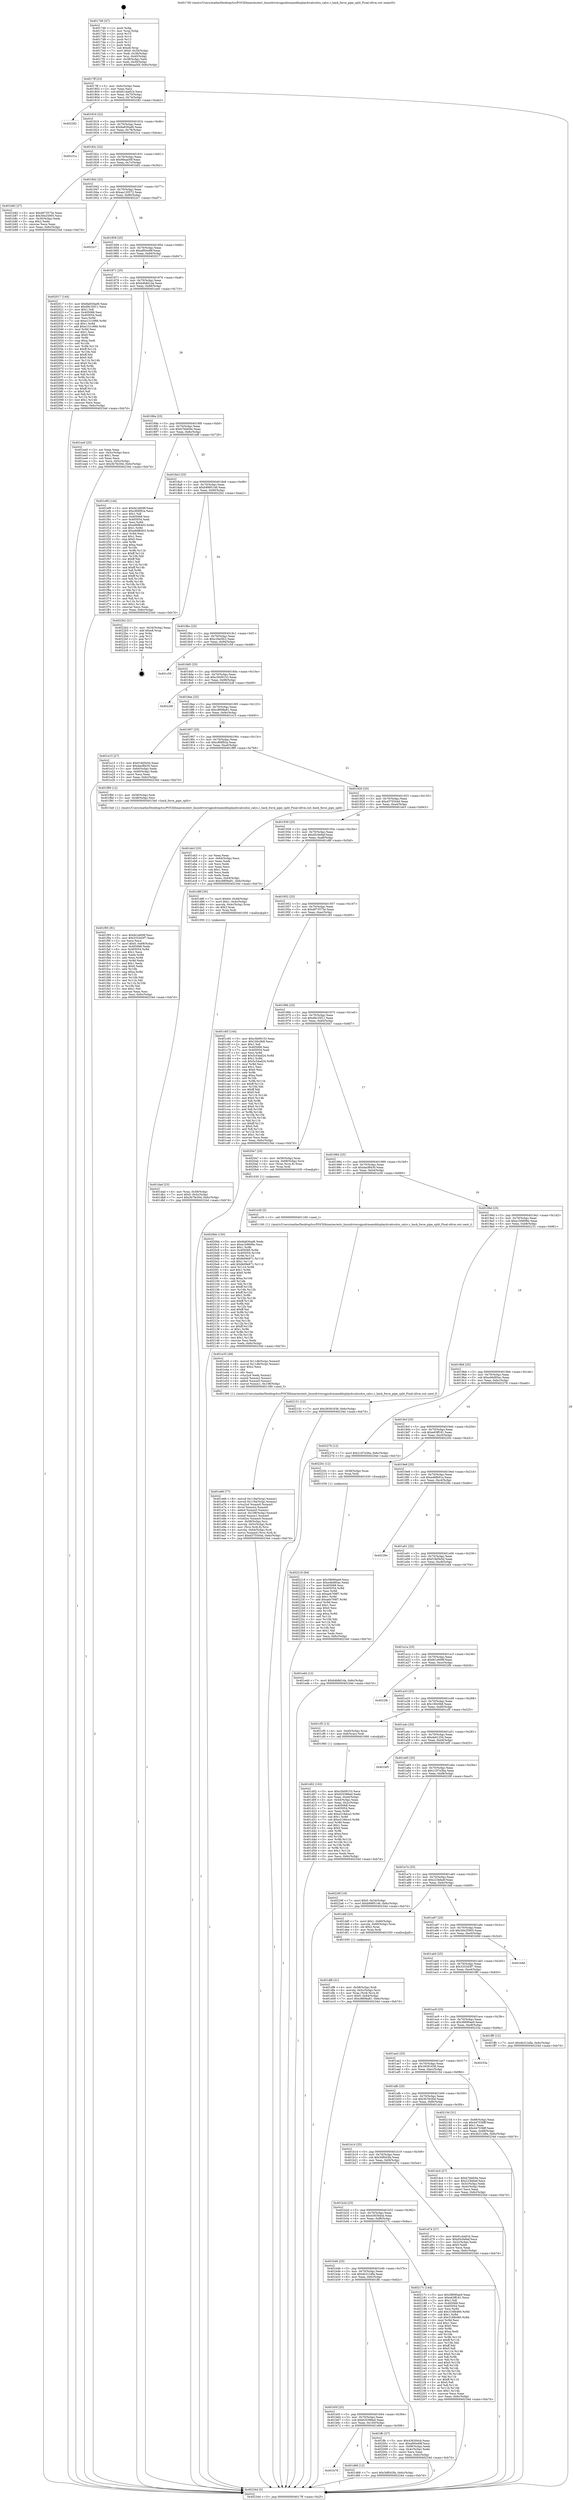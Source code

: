 digraph "0x4017d0" {
  label = "0x4017d0 (/mnt/c/Users/mathe/Desktop/tcc/POCII/binaries/extr_linuxdriversgpudrmamddisplaydccalcsdcn_calcs.c_hack_force_pipe_split_Final-ollvm.out::main(0))"
  labelloc = "t"
  node[shape=record]

  Entry [label="",width=0.3,height=0.3,shape=circle,fillcolor=black,style=filled]
  "0x4017ff" [label="{
     0x4017ff [23]\l
     | [instrs]\l
     &nbsp;&nbsp;0x4017ff \<+3\>: mov -0x6c(%rbp),%eax\l
     &nbsp;&nbsp;0x401802 \<+2\>: mov %eax,%ecx\l
     &nbsp;&nbsp;0x401804 \<+6\>: sub $0x81cba81b,%ecx\l
     &nbsp;&nbsp;0x40180a \<+3\>: mov %eax,-0x70(%rbp)\l
     &nbsp;&nbsp;0x40180d \<+3\>: mov %ecx,-0x74(%rbp)\l
     &nbsp;&nbsp;0x401810 \<+6\>: je 0000000000402282 \<main+0xab2\>\l
  }"]
  "0x402282" [label="{
     0x402282\l
  }", style=dashed]
  "0x401816" [label="{
     0x401816 [22]\l
     | [instrs]\l
     &nbsp;&nbsp;0x401816 \<+5\>: jmp 000000000040181b \<main+0x4b\>\l
     &nbsp;&nbsp;0x40181b \<+3\>: mov -0x70(%rbp),%eax\l
     &nbsp;&nbsp;0x40181e \<+5\>: sub $0x8a830ad6,%eax\l
     &nbsp;&nbsp;0x401823 \<+3\>: mov %eax,-0x78(%rbp)\l
     &nbsp;&nbsp;0x401826 \<+6\>: je 000000000040231a \<main+0xb4a\>\l
  }"]
  Exit [label="",width=0.3,height=0.3,shape=circle,fillcolor=black,style=filled,peripheries=2]
  "0x40231a" [label="{
     0x40231a\l
  }", style=dashed]
  "0x40182c" [label="{
     0x40182c [22]\l
     | [instrs]\l
     &nbsp;&nbsp;0x40182c \<+5\>: jmp 0000000000401831 \<main+0x61\>\l
     &nbsp;&nbsp;0x401831 \<+3\>: mov -0x70(%rbp),%eax\l
     &nbsp;&nbsp;0x401834 \<+5\>: sub $0x9feaa50f,%eax\l
     &nbsp;&nbsp;0x401839 \<+3\>: mov %eax,-0x7c(%rbp)\l
     &nbsp;&nbsp;0x40183c \<+6\>: je 0000000000401b82 \<main+0x3b2\>\l
  }"]
  "0x402218" [label="{
     0x402218 [94]\l
     | [instrs]\l
     &nbsp;&nbsp;0x402218 \<+5\>: mov $0x38690ae9,%ecx\l
     &nbsp;&nbsp;0x40221d \<+5\>: mov $0xe46d95ac,%edx\l
     &nbsp;&nbsp;0x402222 \<+7\>: mov 0x405068,%esi\l
     &nbsp;&nbsp;0x402229 \<+8\>: mov 0x405054,%r8d\l
     &nbsp;&nbsp;0x402231 \<+3\>: mov %esi,%r9d\l
     &nbsp;&nbsp;0x402234 \<+7\>: sub $0xaeb768f7,%r9d\l
     &nbsp;&nbsp;0x40223b \<+4\>: sub $0x1,%r9d\l
     &nbsp;&nbsp;0x40223f \<+7\>: add $0xaeb768f7,%r9d\l
     &nbsp;&nbsp;0x402246 \<+4\>: imul %r9d,%esi\l
     &nbsp;&nbsp;0x40224a \<+3\>: and $0x1,%esi\l
     &nbsp;&nbsp;0x40224d \<+3\>: cmp $0x0,%esi\l
     &nbsp;&nbsp;0x402250 \<+4\>: sete %r10b\l
     &nbsp;&nbsp;0x402254 \<+4\>: cmp $0xa,%r8d\l
     &nbsp;&nbsp;0x402258 \<+4\>: setl %r11b\l
     &nbsp;&nbsp;0x40225c \<+3\>: mov %r10b,%bl\l
     &nbsp;&nbsp;0x40225f \<+3\>: and %r11b,%bl\l
     &nbsp;&nbsp;0x402262 \<+3\>: xor %r11b,%r10b\l
     &nbsp;&nbsp;0x402265 \<+3\>: or %r10b,%bl\l
     &nbsp;&nbsp;0x402268 \<+3\>: test $0x1,%bl\l
     &nbsp;&nbsp;0x40226b \<+3\>: cmovne %edx,%ecx\l
     &nbsp;&nbsp;0x40226e \<+3\>: mov %ecx,-0x6c(%rbp)\l
     &nbsp;&nbsp;0x402271 \<+5\>: jmp 000000000040234d \<main+0xb7d\>\l
  }"]
  "0x401b82" [label="{
     0x401b82 [27]\l
     | [instrs]\l
     &nbsp;&nbsp;0x401b82 \<+5\>: mov $0xd973575e,%eax\l
     &nbsp;&nbsp;0x401b87 \<+5\>: mov $0x30e25905,%ecx\l
     &nbsp;&nbsp;0x401b8c \<+3\>: mov -0x30(%rbp),%edx\l
     &nbsp;&nbsp;0x401b8f \<+3\>: cmp $0x2,%edx\l
     &nbsp;&nbsp;0x401b92 \<+3\>: cmovne %ecx,%eax\l
     &nbsp;&nbsp;0x401b95 \<+3\>: mov %eax,-0x6c(%rbp)\l
     &nbsp;&nbsp;0x401b98 \<+5\>: jmp 000000000040234d \<main+0xb7d\>\l
  }"]
  "0x401842" [label="{
     0x401842 [22]\l
     | [instrs]\l
     &nbsp;&nbsp;0x401842 \<+5\>: jmp 0000000000401847 \<main+0x77\>\l
     &nbsp;&nbsp;0x401847 \<+3\>: mov -0x70(%rbp),%eax\l
     &nbsp;&nbsp;0x40184a \<+5\>: sub $0xaa120572,%eax\l
     &nbsp;&nbsp;0x40184f \<+3\>: mov %eax,-0x80(%rbp)\l
     &nbsp;&nbsp;0x401852 \<+6\>: je 00000000004022c7 \<main+0xaf7\>\l
  }"]
  "0x40234d" [label="{
     0x40234d [5]\l
     | [instrs]\l
     &nbsp;&nbsp;0x40234d \<+5\>: jmp 00000000004017ff \<main+0x2f\>\l
  }"]
  "0x4017d0" [label="{
     0x4017d0 [47]\l
     | [instrs]\l
     &nbsp;&nbsp;0x4017d0 \<+1\>: push %rbp\l
     &nbsp;&nbsp;0x4017d1 \<+3\>: mov %rsp,%rbp\l
     &nbsp;&nbsp;0x4017d4 \<+2\>: push %r15\l
     &nbsp;&nbsp;0x4017d6 \<+2\>: push %r14\l
     &nbsp;&nbsp;0x4017d8 \<+2\>: push %r13\l
     &nbsp;&nbsp;0x4017da \<+2\>: push %r12\l
     &nbsp;&nbsp;0x4017dc \<+1\>: push %rbx\l
     &nbsp;&nbsp;0x4017dd \<+7\>: sub $0xe8,%rsp\l
     &nbsp;&nbsp;0x4017e4 \<+7\>: movl $0x0,-0x34(%rbp)\l
     &nbsp;&nbsp;0x4017eb \<+3\>: mov %edi,-0x38(%rbp)\l
     &nbsp;&nbsp;0x4017ee \<+4\>: mov %rsi,-0x40(%rbp)\l
     &nbsp;&nbsp;0x4017f2 \<+3\>: mov -0x38(%rbp),%edi\l
     &nbsp;&nbsp;0x4017f5 \<+3\>: mov %edi,-0x30(%rbp)\l
     &nbsp;&nbsp;0x4017f8 \<+7\>: movl $0x9feaa50f,-0x6c(%rbp)\l
  }"]
  "0x4020bb" [label="{
     0x4020bb [150]\l
     | [instrs]\l
     &nbsp;&nbsp;0x4020bb \<+5\>: mov $0x8a830ad6,%edx\l
     &nbsp;&nbsp;0x4020c0 \<+5\>: mov $0xe1b9698e,%esi\l
     &nbsp;&nbsp;0x4020c5 \<+3\>: mov $0x1,%r8b\l
     &nbsp;&nbsp;0x4020c8 \<+8\>: mov 0x405068,%r9d\l
     &nbsp;&nbsp;0x4020d0 \<+8\>: mov 0x405054,%r10d\l
     &nbsp;&nbsp;0x4020d8 \<+3\>: mov %r9d,%r11d\l
     &nbsp;&nbsp;0x4020db \<+7\>: sub $0xfe09e871,%r11d\l
     &nbsp;&nbsp;0x4020e2 \<+4\>: sub $0x1,%r11d\l
     &nbsp;&nbsp;0x4020e6 \<+7\>: add $0xfe09e871,%r11d\l
     &nbsp;&nbsp;0x4020ed \<+4\>: imul %r11d,%r9d\l
     &nbsp;&nbsp;0x4020f1 \<+4\>: and $0x1,%r9d\l
     &nbsp;&nbsp;0x4020f5 \<+4\>: cmp $0x0,%r9d\l
     &nbsp;&nbsp;0x4020f9 \<+3\>: sete %bl\l
     &nbsp;&nbsp;0x4020fc \<+4\>: cmp $0xa,%r10d\l
     &nbsp;&nbsp;0x402100 \<+4\>: setl %r14b\l
     &nbsp;&nbsp;0x402104 \<+3\>: mov %bl,%r15b\l
     &nbsp;&nbsp;0x402107 \<+4\>: xor $0xff,%r15b\l
     &nbsp;&nbsp;0x40210b \<+3\>: mov %r14b,%r12b\l
     &nbsp;&nbsp;0x40210e \<+4\>: xor $0xff,%r12b\l
     &nbsp;&nbsp;0x402112 \<+4\>: xor $0x1,%r8b\l
     &nbsp;&nbsp;0x402116 \<+3\>: mov %r15b,%r13b\l
     &nbsp;&nbsp;0x402119 \<+4\>: and $0xff,%r13b\l
     &nbsp;&nbsp;0x40211d \<+3\>: and %r8b,%bl\l
     &nbsp;&nbsp;0x402120 \<+3\>: mov %r12b,%al\l
     &nbsp;&nbsp;0x402123 \<+2\>: and $0xff,%al\l
     &nbsp;&nbsp;0x402125 \<+3\>: and %r8b,%r14b\l
     &nbsp;&nbsp;0x402128 \<+3\>: or %bl,%r13b\l
     &nbsp;&nbsp;0x40212b \<+3\>: or %r14b,%al\l
     &nbsp;&nbsp;0x40212e \<+3\>: xor %al,%r13b\l
     &nbsp;&nbsp;0x402131 \<+3\>: or %r12b,%r15b\l
     &nbsp;&nbsp;0x402134 \<+4\>: xor $0xff,%r15b\l
     &nbsp;&nbsp;0x402138 \<+4\>: or $0x1,%r8b\l
     &nbsp;&nbsp;0x40213c \<+3\>: and %r8b,%r15b\l
     &nbsp;&nbsp;0x40213f \<+3\>: or %r15b,%r13b\l
     &nbsp;&nbsp;0x402142 \<+4\>: test $0x1,%r13b\l
     &nbsp;&nbsp;0x402146 \<+3\>: cmovne %esi,%edx\l
     &nbsp;&nbsp;0x402149 \<+3\>: mov %edx,-0x6c(%rbp)\l
     &nbsp;&nbsp;0x40214c \<+5\>: jmp 000000000040234d \<main+0xb7d\>\l
  }"]
  "0x4022c7" [label="{
     0x4022c7\l
  }", style=dashed]
  "0x401858" [label="{
     0x401858 [25]\l
     | [instrs]\l
     &nbsp;&nbsp;0x401858 \<+5\>: jmp 000000000040185d \<main+0x8d\>\l
     &nbsp;&nbsp;0x40185d \<+3\>: mov -0x70(%rbp),%eax\l
     &nbsp;&nbsp;0x401860 \<+5\>: sub $0xaf00e48f,%eax\l
     &nbsp;&nbsp;0x401865 \<+6\>: mov %eax,-0x84(%rbp)\l
     &nbsp;&nbsp;0x40186b \<+6\>: je 0000000000402017 \<main+0x847\>\l
  }"]
  "0x401f95" [label="{
     0x401f95 [91]\l
     | [instrs]\l
     &nbsp;&nbsp;0x401f95 \<+5\>: mov $0xfe1e609f,%esi\l
     &nbsp;&nbsp;0x401f9a \<+5\>: mov $0x3333d3f7,%eax\l
     &nbsp;&nbsp;0x401f9f \<+2\>: xor %ecx,%ecx\l
     &nbsp;&nbsp;0x401fa1 \<+7\>: movl $0x0,-0x68(%rbp)\l
     &nbsp;&nbsp;0x401fa8 \<+7\>: mov 0x405068,%edx\l
     &nbsp;&nbsp;0x401faf \<+8\>: mov 0x405054,%r8d\l
     &nbsp;&nbsp;0x401fb7 \<+3\>: sub $0x1,%ecx\l
     &nbsp;&nbsp;0x401fba \<+3\>: mov %edx,%r9d\l
     &nbsp;&nbsp;0x401fbd \<+3\>: add %ecx,%r9d\l
     &nbsp;&nbsp;0x401fc0 \<+4\>: imul %r9d,%edx\l
     &nbsp;&nbsp;0x401fc4 \<+3\>: and $0x1,%edx\l
     &nbsp;&nbsp;0x401fc7 \<+3\>: cmp $0x0,%edx\l
     &nbsp;&nbsp;0x401fca \<+4\>: sete %r10b\l
     &nbsp;&nbsp;0x401fce \<+4\>: cmp $0xa,%r8d\l
     &nbsp;&nbsp;0x401fd2 \<+4\>: setl %r11b\l
     &nbsp;&nbsp;0x401fd6 \<+3\>: mov %r10b,%bl\l
     &nbsp;&nbsp;0x401fd9 \<+3\>: and %r11b,%bl\l
     &nbsp;&nbsp;0x401fdc \<+3\>: xor %r11b,%r10b\l
     &nbsp;&nbsp;0x401fdf \<+3\>: or %r10b,%bl\l
     &nbsp;&nbsp;0x401fe2 \<+3\>: test $0x1,%bl\l
     &nbsp;&nbsp;0x401fe5 \<+3\>: cmovne %eax,%esi\l
     &nbsp;&nbsp;0x401fe8 \<+3\>: mov %esi,-0x6c(%rbp)\l
     &nbsp;&nbsp;0x401feb \<+5\>: jmp 000000000040234d \<main+0xb7d\>\l
  }"]
  "0x402017" [label="{
     0x402017 [144]\l
     | [instrs]\l
     &nbsp;&nbsp;0x402017 \<+5\>: mov $0x8a830ad6,%eax\l
     &nbsp;&nbsp;0x40201c \<+5\>: mov $0xd9c35f11,%ecx\l
     &nbsp;&nbsp;0x402021 \<+2\>: mov $0x1,%dl\l
     &nbsp;&nbsp;0x402023 \<+7\>: mov 0x405068,%esi\l
     &nbsp;&nbsp;0x40202a \<+7\>: mov 0x405054,%edi\l
     &nbsp;&nbsp;0x402031 \<+3\>: mov %esi,%r8d\l
     &nbsp;&nbsp;0x402034 \<+7\>: sub $0xe151c986,%r8d\l
     &nbsp;&nbsp;0x40203b \<+4\>: sub $0x1,%r8d\l
     &nbsp;&nbsp;0x40203f \<+7\>: add $0xe151c986,%r8d\l
     &nbsp;&nbsp;0x402046 \<+4\>: imul %r8d,%esi\l
     &nbsp;&nbsp;0x40204a \<+3\>: and $0x1,%esi\l
     &nbsp;&nbsp;0x40204d \<+3\>: cmp $0x0,%esi\l
     &nbsp;&nbsp;0x402050 \<+4\>: sete %r9b\l
     &nbsp;&nbsp;0x402054 \<+3\>: cmp $0xa,%edi\l
     &nbsp;&nbsp;0x402057 \<+4\>: setl %r10b\l
     &nbsp;&nbsp;0x40205b \<+3\>: mov %r9b,%r11b\l
     &nbsp;&nbsp;0x40205e \<+4\>: xor $0xff,%r11b\l
     &nbsp;&nbsp;0x402062 \<+3\>: mov %r10b,%bl\l
     &nbsp;&nbsp;0x402065 \<+3\>: xor $0xff,%bl\l
     &nbsp;&nbsp;0x402068 \<+3\>: xor $0x0,%dl\l
     &nbsp;&nbsp;0x40206b \<+3\>: mov %r11b,%r14b\l
     &nbsp;&nbsp;0x40206e \<+4\>: and $0x0,%r14b\l
     &nbsp;&nbsp;0x402072 \<+3\>: and %dl,%r9b\l
     &nbsp;&nbsp;0x402075 \<+3\>: mov %bl,%r15b\l
     &nbsp;&nbsp;0x402078 \<+4\>: and $0x0,%r15b\l
     &nbsp;&nbsp;0x40207c \<+3\>: and %dl,%r10b\l
     &nbsp;&nbsp;0x40207f \<+3\>: or %r9b,%r14b\l
     &nbsp;&nbsp;0x402082 \<+3\>: or %r10b,%r15b\l
     &nbsp;&nbsp;0x402085 \<+3\>: xor %r15b,%r14b\l
     &nbsp;&nbsp;0x402088 \<+3\>: or %bl,%r11b\l
     &nbsp;&nbsp;0x40208b \<+4\>: xor $0xff,%r11b\l
     &nbsp;&nbsp;0x40208f \<+3\>: or $0x0,%dl\l
     &nbsp;&nbsp;0x402092 \<+3\>: and %dl,%r11b\l
     &nbsp;&nbsp;0x402095 \<+3\>: or %r11b,%r14b\l
     &nbsp;&nbsp;0x402098 \<+4\>: test $0x1,%r14b\l
     &nbsp;&nbsp;0x40209c \<+3\>: cmovne %ecx,%eax\l
     &nbsp;&nbsp;0x40209f \<+3\>: mov %eax,-0x6c(%rbp)\l
     &nbsp;&nbsp;0x4020a2 \<+5\>: jmp 000000000040234d \<main+0xb7d\>\l
  }"]
  "0x401871" [label="{
     0x401871 [25]\l
     | [instrs]\l
     &nbsp;&nbsp;0x401871 \<+5\>: jmp 0000000000401876 \<main+0xa6\>\l
     &nbsp;&nbsp;0x401876 \<+3\>: mov -0x70(%rbp),%eax\l
     &nbsp;&nbsp;0x401879 \<+5\>: sub $0xb4b8d1da,%eax\l
     &nbsp;&nbsp;0x40187e \<+6\>: mov %eax,-0x88(%rbp)\l
     &nbsp;&nbsp;0x401884 \<+6\>: je 0000000000401ee0 \<main+0x710\>\l
  }"]
  "0x401e66" [label="{
     0x401e66 [77]\l
     | [instrs]\l
     &nbsp;&nbsp;0x401e66 \<+8\>: movsd 0x119a(%rip),%xmm1\l
     &nbsp;&nbsp;0x401e6e \<+8\>: movsd 0x119a(%rip),%xmm2\l
     &nbsp;&nbsp;0x401e76 \<+4\>: cvtss2sd %xmm0,%xmm0\l
     &nbsp;&nbsp;0x401e7a \<+4\>: divsd %xmm2,%xmm0\l
     &nbsp;&nbsp;0x401e7e \<+4\>: addsd %xmm0,%xmm1\l
     &nbsp;&nbsp;0x401e82 \<+8\>: movsd -0x108(%rbp),%xmm0\l
     &nbsp;&nbsp;0x401e8a \<+4\>: mulsd %xmm1,%xmm0\l
     &nbsp;&nbsp;0x401e8e \<+4\>: cvtsd2ss %xmm0,%xmm0\l
     &nbsp;&nbsp;0x401e92 \<+4\>: mov -0x58(%rbp),%rsi\l
     &nbsp;&nbsp;0x401e96 \<+4\>: movslq -0x5c(%rbp),%rdi\l
     &nbsp;&nbsp;0x401e9a \<+4\>: mov (%rsi,%rdi,8),%rsi\l
     &nbsp;&nbsp;0x401e9e \<+4\>: movslq -0x64(%rbp),%rdi\l
     &nbsp;&nbsp;0x401ea2 \<+5\>: movss %xmm0,(%rsi,%rdi,4)\l
     &nbsp;&nbsp;0x401ea7 \<+7\>: movl $0xd375544d,-0x6c(%rbp)\l
     &nbsp;&nbsp;0x401eae \<+5\>: jmp 000000000040234d \<main+0xb7d\>\l
  }"]
  "0x401ee0" [label="{
     0x401ee0 [25]\l
     | [instrs]\l
     &nbsp;&nbsp;0x401ee0 \<+2\>: xor %eax,%eax\l
     &nbsp;&nbsp;0x401ee2 \<+3\>: mov -0x5c(%rbp),%ecx\l
     &nbsp;&nbsp;0x401ee5 \<+3\>: sub $0x1,%eax\l
     &nbsp;&nbsp;0x401ee8 \<+2\>: sub %eax,%ecx\l
     &nbsp;&nbsp;0x401eea \<+3\>: mov %ecx,-0x5c(%rbp)\l
     &nbsp;&nbsp;0x401eed \<+7\>: movl $0x3b7fe30d,-0x6c(%rbp)\l
     &nbsp;&nbsp;0x401ef4 \<+5\>: jmp 000000000040234d \<main+0xb7d\>\l
  }"]
  "0x40188a" [label="{
     0x40188a [25]\l
     | [instrs]\l
     &nbsp;&nbsp;0x40188a \<+5\>: jmp 000000000040188f \<main+0xbf\>\l
     &nbsp;&nbsp;0x40188f \<+3\>: mov -0x70(%rbp),%eax\l
     &nbsp;&nbsp;0x401892 \<+5\>: sub $0xb7bbfc6e,%eax\l
     &nbsp;&nbsp;0x401897 \<+6\>: mov %eax,-0x8c(%rbp)\l
     &nbsp;&nbsp;0x40189d \<+6\>: je 0000000000401ef9 \<main+0x729\>\l
  }"]
  "0x401e35" [label="{
     0x401e35 [49]\l
     | [instrs]\l
     &nbsp;&nbsp;0x401e35 \<+8\>: movsd 0x11db(%rip),%xmm0\l
     &nbsp;&nbsp;0x401e3d \<+8\>: movsd 0x11db(%rip),%xmm1\l
     &nbsp;&nbsp;0x401e45 \<+5\>: mov $0x2,%ecx\l
     &nbsp;&nbsp;0x401e4a \<+1\>: cltd\l
     &nbsp;&nbsp;0x401e4b \<+2\>: idiv %ecx\l
     &nbsp;&nbsp;0x401e4d \<+4\>: cvtsi2sd %edx,%xmm2\l
     &nbsp;&nbsp;0x401e51 \<+4\>: mulsd %xmm2,%xmm1\l
     &nbsp;&nbsp;0x401e55 \<+4\>: addsd %xmm0,%xmm1\l
     &nbsp;&nbsp;0x401e59 \<+8\>: movsd %xmm1,-0x108(%rbp)\l
     &nbsp;&nbsp;0x401e61 \<+5\>: call 0000000000401390 \<next_f\>\l
     | [calls]\l
     &nbsp;&nbsp;0x401390 \{1\} (/mnt/c/Users/mathe/Desktop/tcc/POCII/binaries/extr_linuxdriversgpudrmamddisplaydccalcsdcn_calcs.c_hack_force_pipe_split_Final-ollvm.out::next_f)\l
  }"]
  "0x401ef9" [label="{
     0x401ef9 [144]\l
     | [instrs]\l
     &nbsp;&nbsp;0x401ef9 \<+5\>: mov $0xfe1e609f,%eax\l
     &nbsp;&nbsp;0x401efe \<+5\>: mov $0xc8f4f92a,%ecx\l
     &nbsp;&nbsp;0x401f03 \<+2\>: mov $0x1,%dl\l
     &nbsp;&nbsp;0x401f05 \<+7\>: mov 0x405068,%esi\l
     &nbsp;&nbsp;0x401f0c \<+7\>: mov 0x405054,%edi\l
     &nbsp;&nbsp;0x401f13 \<+3\>: mov %esi,%r8d\l
     &nbsp;&nbsp;0x401f16 \<+7\>: sub $0xe66f6403,%r8d\l
     &nbsp;&nbsp;0x401f1d \<+4\>: sub $0x1,%r8d\l
     &nbsp;&nbsp;0x401f21 \<+7\>: add $0xe66f6403,%r8d\l
     &nbsp;&nbsp;0x401f28 \<+4\>: imul %r8d,%esi\l
     &nbsp;&nbsp;0x401f2c \<+3\>: and $0x1,%esi\l
     &nbsp;&nbsp;0x401f2f \<+3\>: cmp $0x0,%esi\l
     &nbsp;&nbsp;0x401f32 \<+4\>: sete %r9b\l
     &nbsp;&nbsp;0x401f36 \<+3\>: cmp $0xa,%edi\l
     &nbsp;&nbsp;0x401f39 \<+4\>: setl %r10b\l
     &nbsp;&nbsp;0x401f3d \<+3\>: mov %r9b,%r11b\l
     &nbsp;&nbsp;0x401f40 \<+4\>: xor $0xff,%r11b\l
     &nbsp;&nbsp;0x401f44 \<+3\>: mov %r10b,%bl\l
     &nbsp;&nbsp;0x401f47 \<+3\>: xor $0xff,%bl\l
     &nbsp;&nbsp;0x401f4a \<+3\>: xor $0x1,%dl\l
     &nbsp;&nbsp;0x401f4d \<+3\>: mov %r11b,%r14b\l
     &nbsp;&nbsp;0x401f50 \<+4\>: and $0xff,%r14b\l
     &nbsp;&nbsp;0x401f54 \<+3\>: and %dl,%r9b\l
     &nbsp;&nbsp;0x401f57 \<+3\>: mov %bl,%r15b\l
     &nbsp;&nbsp;0x401f5a \<+4\>: and $0xff,%r15b\l
     &nbsp;&nbsp;0x401f5e \<+3\>: and %dl,%r10b\l
     &nbsp;&nbsp;0x401f61 \<+3\>: or %r9b,%r14b\l
     &nbsp;&nbsp;0x401f64 \<+3\>: or %r10b,%r15b\l
     &nbsp;&nbsp;0x401f67 \<+3\>: xor %r15b,%r14b\l
     &nbsp;&nbsp;0x401f6a \<+3\>: or %bl,%r11b\l
     &nbsp;&nbsp;0x401f6d \<+4\>: xor $0xff,%r11b\l
     &nbsp;&nbsp;0x401f71 \<+3\>: or $0x1,%dl\l
     &nbsp;&nbsp;0x401f74 \<+3\>: and %dl,%r11b\l
     &nbsp;&nbsp;0x401f77 \<+3\>: or %r11b,%r14b\l
     &nbsp;&nbsp;0x401f7a \<+4\>: test $0x1,%r14b\l
     &nbsp;&nbsp;0x401f7e \<+3\>: cmovne %ecx,%eax\l
     &nbsp;&nbsp;0x401f81 \<+3\>: mov %eax,-0x6c(%rbp)\l
     &nbsp;&nbsp;0x401f84 \<+5\>: jmp 000000000040234d \<main+0xb7d\>\l
  }"]
  "0x4018a3" [label="{
     0x4018a3 [25]\l
     | [instrs]\l
     &nbsp;&nbsp;0x4018a3 \<+5\>: jmp 00000000004018a8 \<main+0xd8\>\l
     &nbsp;&nbsp;0x4018a8 \<+3\>: mov -0x70(%rbp),%eax\l
     &nbsp;&nbsp;0x4018ab \<+5\>: sub $0xb9985146,%eax\l
     &nbsp;&nbsp;0x4018b0 \<+6\>: mov %eax,-0x90(%rbp)\l
     &nbsp;&nbsp;0x4018b6 \<+6\>: je 00000000004022b2 \<main+0xae2\>\l
  }"]
  "0x401df6" [label="{
     0x401df6 [31]\l
     | [instrs]\l
     &nbsp;&nbsp;0x401df6 \<+4\>: mov -0x58(%rbp),%rdi\l
     &nbsp;&nbsp;0x401dfa \<+4\>: movslq -0x5c(%rbp),%rcx\l
     &nbsp;&nbsp;0x401dfe \<+4\>: mov %rax,(%rdi,%rcx,8)\l
     &nbsp;&nbsp;0x401e02 \<+7\>: movl $0x0,-0x64(%rbp)\l
     &nbsp;&nbsp;0x401e09 \<+7\>: movl $0xc8808a81,-0x6c(%rbp)\l
     &nbsp;&nbsp;0x401e10 \<+5\>: jmp 000000000040234d \<main+0xb7d\>\l
  }"]
  "0x4022b2" [label="{
     0x4022b2 [21]\l
     | [instrs]\l
     &nbsp;&nbsp;0x4022b2 \<+3\>: mov -0x34(%rbp),%eax\l
     &nbsp;&nbsp;0x4022b5 \<+7\>: add $0xe8,%rsp\l
     &nbsp;&nbsp;0x4022bc \<+1\>: pop %rbx\l
     &nbsp;&nbsp;0x4022bd \<+2\>: pop %r12\l
     &nbsp;&nbsp;0x4022bf \<+2\>: pop %r13\l
     &nbsp;&nbsp;0x4022c1 \<+2\>: pop %r14\l
     &nbsp;&nbsp;0x4022c3 \<+2\>: pop %r15\l
     &nbsp;&nbsp;0x4022c5 \<+1\>: pop %rbp\l
     &nbsp;&nbsp;0x4022c6 \<+1\>: ret\l
  }"]
  "0x4018bc" [label="{
     0x4018bc [25]\l
     | [instrs]\l
     &nbsp;&nbsp;0x4018bc \<+5\>: jmp 00000000004018c1 \<main+0xf1\>\l
     &nbsp;&nbsp;0x4018c1 \<+3\>: mov -0x70(%rbp),%eax\l
     &nbsp;&nbsp;0x4018c4 \<+5\>: sub $0xc2be5fc2,%eax\l
     &nbsp;&nbsp;0x4018c9 \<+6\>: mov %eax,-0x94(%rbp)\l
     &nbsp;&nbsp;0x4018cf \<+6\>: je 0000000000401c59 \<main+0x489\>\l
  }"]
  "0x401dad" [label="{
     0x401dad [23]\l
     | [instrs]\l
     &nbsp;&nbsp;0x401dad \<+4\>: mov %rax,-0x58(%rbp)\l
     &nbsp;&nbsp;0x401db1 \<+7\>: movl $0x0,-0x5c(%rbp)\l
     &nbsp;&nbsp;0x401db8 \<+7\>: movl $0x3b7fe30d,-0x6c(%rbp)\l
     &nbsp;&nbsp;0x401dbf \<+5\>: jmp 000000000040234d \<main+0xb7d\>\l
  }"]
  "0x401c59" [label="{
     0x401c59\l
  }", style=dashed]
  "0x4018d5" [label="{
     0x4018d5 [25]\l
     | [instrs]\l
     &nbsp;&nbsp;0x4018d5 \<+5\>: jmp 00000000004018da \<main+0x10a\>\l
     &nbsp;&nbsp;0x4018da \<+3\>: mov -0x70(%rbp),%eax\l
     &nbsp;&nbsp;0x4018dd \<+5\>: sub $0xc5b09153,%eax\l
     &nbsp;&nbsp;0x4018e2 \<+6\>: mov %eax,-0x98(%rbp)\l
     &nbsp;&nbsp;0x4018e8 \<+6\>: je 00000000004022df \<main+0xb0f\>\l
  }"]
  "0x401b78" [label="{
     0x401b78\l
  }", style=dashed]
  "0x4022df" [label="{
     0x4022df\l
  }", style=dashed]
  "0x4018ee" [label="{
     0x4018ee [25]\l
     | [instrs]\l
     &nbsp;&nbsp;0x4018ee \<+5\>: jmp 00000000004018f3 \<main+0x123\>\l
     &nbsp;&nbsp;0x4018f3 \<+3\>: mov -0x70(%rbp),%eax\l
     &nbsp;&nbsp;0x4018f6 \<+5\>: sub $0xc8808a81,%eax\l
     &nbsp;&nbsp;0x4018fb \<+6\>: mov %eax,-0x9c(%rbp)\l
     &nbsp;&nbsp;0x401901 \<+6\>: je 0000000000401e15 \<main+0x645\>\l
  }"]
  "0x401d68" [label="{
     0x401d68 [12]\l
     | [instrs]\l
     &nbsp;&nbsp;0x401d68 \<+7\>: movl $0x3df043fa,-0x6c(%rbp)\l
     &nbsp;&nbsp;0x401d6f \<+5\>: jmp 000000000040234d \<main+0xb7d\>\l
  }"]
  "0x401e15" [label="{
     0x401e15 [27]\l
     | [instrs]\l
     &nbsp;&nbsp;0x401e15 \<+5\>: mov $0xf19d5b5d,%eax\l
     &nbsp;&nbsp;0x401e1a \<+5\>: mov $0xdacf8430,%ecx\l
     &nbsp;&nbsp;0x401e1f \<+3\>: mov -0x64(%rbp),%edx\l
     &nbsp;&nbsp;0x401e22 \<+3\>: cmp -0x60(%rbp),%edx\l
     &nbsp;&nbsp;0x401e25 \<+3\>: cmovl %ecx,%eax\l
     &nbsp;&nbsp;0x401e28 \<+3\>: mov %eax,-0x6c(%rbp)\l
     &nbsp;&nbsp;0x401e2b \<+5\>: jmp 000000000040234d \<main+0xb7d\>\l
  }"]
  "0x401907" [label="{
     0x401907 [25]\l
     | [instrs]\l
     &nbsp;&nbsp;0x401907 \<+5\>: jmp 000000000040190c \<main+0x13c\>\l
     &nbsp;&nbsp;0x40190c \<+3\>: mov -0x70(%rbp),%eax\l
     &nbsp;&nbsp;0x40190f \<+5\>: sub $0xc8f4f92a,%eax\l
     &nbsp;&nbsp;0x401914 \<+6\>: mov %eax,-0xa0(%rbp)\l
     &nbsp;&nbsp;0x40191a \<+6\>: je 0000000000401f89 \<main+0x7b9\>\l
  }"]
  "0x401b5f" [label="{
     0x401b5f [25]\l
     | [instrs]\l
     &nbsp;&nbsp;0x401b5f \<+5\>: jmp 0000000000401b64 \<main+0x394\>\l
     &nbsp;&nbsp;0x401b64 \<+3\>: mov -0x70(%rbp),%eax\l
     &nbsp;&nbsp;0x401b67 \<+5\>: sub $0x620386ed,%eax\l
     &nbsp;&nbsp;0x401b6c \<+6\>: mov %eax,-0x100(%rbp)\l
     &nbsp;&nbsp;0x401b72 \<+6\>: je 0000000000401d68 \<main+0x598\>\l
  }"]
  "0x401f89" [label="{
     0x401f89 [12]\l
     | [instrs]\l
     &nbsp;&nbsp;0x401f89 \<+4\>: mov -0x58(%rbp),%rdi\l
     &nbsp;&nbsp;0x401f8d \<+3\>: mov -0x48(%rbp),%esi\l
     &nbsp;&nbsp;0x401f90 \<+5\>: call 00000000004015a0 \<hack_force_pipe_split\>\l
     | [calls]\l
     &nbsp;&nbsp;0x4015a0 \{1\} (/mnt/c/Users/mathe/Desktop/tcc/POCII/binaries/extr_linuxdriversgpudrmamddisplaydccalcsdcn_calcs.c_hack_force_pipe_split_Final-ollvm.out::hack_force_pipe_split)\l
  }"]
  "0x401920" [label="{
     0x401920 [25]\l
     | [instrs]\l
     &nbsp;&nbsp;0x401920 \<+5\>: jmp 0000000000401925 \<main+0x155\>\l
     &nbsp;&nbsp;0x401925 \<+3\>: mov -0x70(%rbp),%eax\l
     &nbsp;&nbsp;0x401928 \<+5\>: sub $0xd375544d,%eax\l
     &nbsp;&nbsp;0x40192d \<+6\>: mov %eax,-0xa4(%rbp)\l
     &nbsp;&nbsp;0x401933 \<+6\>: je 0000000000401eb3 \<main+0x6e3\>\l
  }"]
  "0x401ffc" [label="{
     0x401ffc [27]\l
     | [instrs]\l
     &nbsp;&nbsp;0x401ffc \<+5\>: mov $0x43630dcb,%eax\l
     &nbsp;&nbsp;0x402001 \<+5\>: mov $0xaf00e48f,%ecx\l
     &nbsp;&nbsp;0x402006 \<+3\>: mov -0x68(%rbp),%edx\l
     &nbsp;&nbsp;0x402009 \<+3\>: cmp -0x4c(%rbp),%edx\l
     &nbsp;&nbsp;0x40200c \<+3\>: cmovl %ecx,%eax\l
     &nbsp;&nbsp;0x40200f \<+3\>: mov %eax,-0x6c(%rbp)\l
     &nbsp;&nbsp;0x402012 \<+5\>: jmp 000000000040234d \<main+0xb7d\>\l
  }"]
  "0x401eb3" [label="{
     0x401eb3 [33]\l
     | [instrs]\l
     &nbsp;&nbsp;0x401eb3 \<+2\>: xor %eax,%eax\l
     &nbsp;&nbsp;0x401eb5 \<+3\>: mov -0x64(%rbp),%ecx\l
     &nbsp;&nbsp;0x401eb8 \<+2\>: mov %eax,%edx\l
     &nbsp;&nbsp;0x401eba \<+2\>: sub %ecx,%edx\l
     &nbsp;&nbsp;0x401ebc \<+2\>: mov %eax,%ecx\l
     &nbsp;&nbsp;0x401ebe \<+3\>: sub $0x1,%ecx\l
     &nbsp;&nbsp;0x401ec1 \<+2\>: add %ecx,%edx\l
     &nbsp;&nbsp;0x401ec3 \<+2\>: sub %edx,%eax\l
     &nbsp;&nbsp;0x401ec5 \<+3\>: mov %eax,-0x64(%rbp)\l
     &nbsp;&nbsp;0x401ec8 \<+7\>: movl $0xc8808a81,-0x6c(%rbp)\l
     &nbsp;&nbsp;0x401ecf \<+5\>: jmp 000000000040234d \<main+0xb7d\>\l
  }"]
  "0x401939" [label="{
     0x401939 [25]\l
     | [instrs]\l
     &nbsp;&nbsp;0x401939 \<+5\>: jmp 000000000040193e \<main+0x16e\>\l
     &nbsp;&nbsp;0x40193e \<+3\>: mov -0x70(%rbp),%eax\l
     &nbsp;&nbsp;0x401941 \<+5\>: sub $0xd5c0e9af,%eax\l
     &nbsp;&nbsp;0x401946 \<+6\>: mov %eax,-0xa8(%rbp)\l
     &nbsp;&nbsp;0x40194c \<+6\>: je 0000000000401d8f \<main+0x5bf\>\l
  }"]
  "0x401b46" [label="{
     0x401b46 [25]\l
     | [instrs]\l
     &nbsp;&nbsp;0x401b46 \<+5\>: jmp 0000000000401b4b \<main+0x37b\>\l
     &nbsp;&nbsp;0x401b4b \<+3\>: mov -0x70(%rbp),%eax\l
     &nbsp;&nbsp;0x401b4e \<+5\>: sub $0x4b312dfa,%eax\l
     &nbsp;&nbsp;0x401b53 \<+6\>: mov %eax,-0xfc(%rbp)\l
     &nbsp;&nbsp;0x401b59 \<+6\>: je 0000000000401ffc \<main+0x82c\>\l
  }"]
  "0x401d8f" [label="{
     0x401d8f [30]\l
     | [instrs]\l
     &nbsp;&nbsp;0x401d8f \<+7\>: movl $0x64,-0x48(%rbp)\l
     &nbsp;&nbsp;0x401d96 \<+7\>: movl $0x1,-0x4c(%rbp)\l
     &nbsp;&nbsp;0x401d9d \<+4\>: movslq -0x4c(%rbp),%rax\l
     &nbsp;&nbsp;0x401da1 \<+4\>: shl $0x3,%rax\l
     &nbsp;&nbsp;0x401da5 \<+3\>: mov %rax,%rdi\l
     &nbsp;&nbsp;0x401da8 \<+5\>: call 0000000000401050 \<malloc@plt\>\l
     | [calls]\l
     &nbsp;&nbsp;0x401050 \{1\} (unknown)\l
  }"]
  "0x401952" [label="{
     0x401952 [25]\l
     | [instrs]\l
     &nbsp;&nbsp;0x401952 \<+5\>: jmp 0000000000401957 \<main+0x187\>\l
     &nbsp;&nbsp;0x401957 \<+3\>: mov -0x70(%rbp),%eax\l
     &nbsp;&nbsp;0x40195a \<+5\>: sub $0xd973575e,%eax\l
     &nbsp;&nbsp;0x40195f \<+6\>: mov %eax,-0xac(%rbp)\l
     &nbsp;&nbsp;0x401965 \<+6\>: je 0000000000401c65 \<main+0x495\>\l
  }"]
  "0x40217c" [label="{
     0x40217c [144]\l
     | [instrs]\l
     &nbsp;&nbsp;0x40217c \<+5\>: mov $0x38690ae9,%eax\l
     &nbsp;&nbsp;0x402181 \<+5\>: mov $0xe63ff181,%ecx\l
     &nbsp;&nbsp;0x402186 \<+2\>: mov $0x1,%dl\l
     &nbsp;&nbsp;0x402188 \<+7\>: mov 0x405068,%esi\l
     &nbsp;&nbsp;0x40218f \<+7\>: mov 0x405054,%edi\l
     &nbsp;&nbsp;0x402196 \<+3\>: mov %esi,%r8d\l
     &nbsp;&nbsp;0x402199 \<+7\>: add $0x316fb480,%r8d\l
     &nbsp;&nbsp;0x4021a0 \<+4\>: sub $0x1,%r8d\l
     &nbsp;&nbsp;0x4021a4 \<+7\>: sub $0x316fb480,%r8d\l
     &nbsp;&nbsp;0x4021ab \<+4\>: imul %r8d,%esi\l
     &nbsp;&nbsp;0x4021af \<+3\>: and $0x1,%esi\l
     &nbsp;&nbsp;0x4021b2 \<+3\>: cmp $0x0,%esi\l
     &nbsp;&nbsp;0x4021b5 \<+4\>: sete %r9b\l
     &nbsp;&nbsp;0x4021b9 \<+3\>: cmp $0xa,%edi\l
     &nbsp;&nbsp;0x4021bc \<+4\>: setl %r10b\l
     &nbsp;&nbsp;0x4021c0 \<+3\>: mov %r9b,%r11b\l
     &nbsp;&nbsp;0x4021c3 \<+4\>: xor $0xff,%r11b\l
     &nbsp;&nbsp;0x4021c7 \<+3\>: mov %r10b,%bl\l
     &nbsp;&nbsp;0x4021ca \<+3\>: xor $0xff,%bl\l
     &nbsp;&nbsp;0x4021cd \<+3\>: xor $0x0,%dl\l
     &nbsp;&nbsp;0x4021d0 \<+3\>: mov %r11b,%r14b\l
     &nbsp;&nbsp;0x4021d3 \<+4\>: and $0x0,%r14b\l
     &nbsp;&nbsp;0x4021d7 \<+3\>: and %dl,%r9b\l
     &nbsp;&nbsp;0x4021da \<+3\>: mov %bl,%r15b\l
     &nbsp;&nbsp;0x4021dd \<+4\>: and $0x0,%r15b\l
     &nbsp;&nbsp;0x4021e1 \<+3\>: and %dl,%r10b\l
     &nbsp;&nbsp;0x4021e4 \<+3\>: or %r9b,%r14b\l
     &nbsp;&nbsp;0x4021e7 \<+3\>: or %r10b,%r15b\l
     &nbsp;&nbsp;0x4021ea \<+3\>: xor %r15b,%r14b\l
     &nbsp;&nbsp;0x4021ed \<+3\>: or %bl,%r11b\l
     &nbsp;&nbsp;0x4021f0 \<+4\>: xor $0xff,%r11b\l
     &nbsp;&nbsp;0x4021f4 \<+3\>: or $0x0,%dl\l
     &nbsp;&nbsp;0x4021f7 \<+3\>: and %dl,%r11b\l
     &nbsp;&nbsp;0x4021fa \<+3\>: or %r11b,%r14b\l
     &nbsp;&nbsp;0x4021fd \<+4\>: test $0x1,%r14b\l
     &nbsp;&nbsp;0x402201 \<+3\>: cmovne %ecx,%eax\l
     &nbsp;&nbsp;0x402204 \<+3\>: mov %eax,-0x6c(%rbp)\l
     &nbsp;&nbsp;0x402207 \<+5\>: jmp 000000000040234d \<main+0xb7d\>\l
  }"]
  "0x401c65" [label="{
     0x401c65 [144]\l
     | [instrs]\l
     &nbsp;&nbsp;0x401c65 \<+5\>: mov $0xc5b09153,%eax\l
     &nbsp;&nbsp;0x401c6a \<+5\>: mov $0x160c0b8,%ecx\l
     &nbsp;&nbsp;0x401c6f \<+2\>: mov $0x1,%dl\l
     &nbsp;&nbsp;0x401c71 \<+7\>: mov 0x405068,%esi\l
     &nbsp;&nbsp;0x401c78 \<+7\>: mov 0x405054,%edi\l
     &nbsp;&nbsp;0x401c7f \<+3\>: mov %esi,%r8d\l
     &nbsp;&nbsp;0x401c82 \<+7\>: add $0x5c54ad24,%r8d\l
     &nbsp;&nbsp;0x401c89 \<+4\>: sub $0x1,%r8d\l
     &nbsp;&nbsp;0x401c8d \<+7\>: sub $0x5c54ad24,%r8d\l
     &nbsp;&nbsp;0x401c94 \<+4\>: imul %r8d,%esi\l
     &nbsp;&nbsp;0x401c98 \<+3\>: and $0x1,%esi\l
     &nbsp;&nbsp;0x401c9b \<+3\>: cmp $0x0,%esi\l
     &nbsp;&nbsp;0x401c9e \<+4\>: sete %r9b\l
     &nbsp;&nbsp;0x401ca2 \<+3\>: cmp $0xa,%edi\l
     &nbsp;&nbsp;0x401ca5 \<+4\>: setl %r10b\l
     &nbsp;&nbsp;0x401ca9 \<+3\>: mov %r9b,%r11b\l
     &nbsp;&nbsp;0x401cac \<+4\>: xor $0xff,%r11b\l
     &nbsp;&nbsp;0x401cb0 \<+3\>: mov %r10b,%bl\l
     &nbsp;&nbsp;0x401cb3 \<+3\>: xor $0xff,%bl\l
     &nbsp;&nbsp;0x401cb6 \<+3\>: xor $0x0,%dl\l
     &nbsp;&nbsp;0x401cb9 \<+3\>: mov %r11b,%r14b\l
     &nbsp;&nbsp;0x401cbc \<+4\>: and $0x0,%r14b\l
     &nbsp;&nbsp;0x401cc0 \<+3\>: and %dl,%r9b\l
     &nbsp;&nbsp;0x401cc3 \<+3\>: mov %bl,%r15b\l
     &nbsp;&nbsp;0x401cc6 \<+4\>: and $0x0,%r15b\l
     &nbsp;&nbsp;0x401cca \<+3\>: and %dl,%r10b\l
     &nbsp;&nbsp;0x401ccd \<+3\>: or %r9b,%r14b\l
     &nbsp;&nbsp;0x401cd0 \<+3\>: or %r10b,%r15b\l
     &nbsp;&nbsp;0x401cd3 \<+3\>: xor %r15b,%r14b\l
     &nbsp;&nbsp;0x401cd6 \<+3\>: or %bl,%r11b\l
     &nbsp;&nbsp;0x401cd9 \<+4\>: xor $0xff,%r11b\l
     &nbsp;&nbsp;0x401cdd \<+3\>: or $0x0,%dl\l
     &nbsp;&nbsp;0x401ce0 \<+3\>: and %dl,%r11b\l
     &nbsp;&nbsp;0x401ce3 \<+3\>: or %r11b,%r14b\l
     &nbsp;&nbsp;0x401ce6 \<+4\>: test $0x1,%r14b\l
     &nbsp;&nbsp;0x401cea \<+3\>: cmovne %ecx,%eax\l
     &nbsp;&nbsp;0x401ced \<+3\>: mov %eax,-0x6c(%rbp)\l
     &nbsp;&nbsp;0x401cf0 \<+5\>: jmp 000000000040234d \<main+0xb7d\>\l
  }"]
  "0x40196b" [label="{
     0x40196b [25]\l
     | [instrs]\l
     &nbsp;&nbsp;0x40196b \<+5\>: jmp 0000000000401970 \<main+0x1a0\>\l
     &nbsp;&nbsp;0x401970 \<+3\>: mov -0x70(%rbp),%eax\l
     &nbsp;&nbsp;0x401973 \<+5\>: sub $0xd9c35f11,%eax\l
     &nbsp;&nbsp;0x401978 \<+6\>: mov %eax,-0xb0(%rbp)\l
     &nbsp;&nbsp;0x40197e \<+6\>: je 00000000004020a7 \<main+0x8d7\>\l
  }"]
  "0x401b2d" [label="{
     0x401b2d [25]\l
     | [instrs]\l
     &nbsp;&nbsp;0x401b2d \<+5\>: jmp 0000000000401b32 \<main+0x362\>\l
     &nbsp;&nbsp;0x401b32 \<+3\>: mov -0x70(%rbp),%eax\l
     &nbsp;&nbsp;0x401b35 \<+5\>: sub $0x43630dcb,%eax\l
     &nbsp;&nbsp;0x401b3a \<+6\>: mov %eax,-0xf8(%rbp)\l
     &nbsp;&nbsp;0x401b40 \<+6\>: je 000000000040217c \<main+0x9ac\>\l
  }"]
  "0x4020a7" [label="{
     0x4020a7 [20]\l
     | [instrs]\l
     &nbsp;&nbsp;0x4020a7 \<+4\>: mov -0x58(%rbp),%rax\l
     &nbsp;&nbsp;0x4020ab \<+4\>: movslq -0x68(%rbp),%rcx\l
     &nbsp;&nbsp;0x4020af \<+4\>: mov (%rax,%rcx,8),%rax\l
     &nbsp;&nbsp;0x4020b3 \<+3\>: mov %rax,%rdi\l
     &nbsp;&nbsp;0x4020b6 \<+5\>: call 0000000000401030 \<free@plt\>\l
     | [calls]\l
     &nbsp;&nbsp;0x401030 \{1\} (unknown)\l
  }"]
  "0x401984" [label="{
     0x401984 [25]\l
     | [instrs]\l
     &nbsp;&nbsp;0x401984 \<+5\>: jmp 0000000000401989 \<main+0x1b9\>\l
     &nbsp;&nbsp;0x401989 \<+3\>: mov -0x70(%rbp),%eax\l
     &nbsp;&nbsp;0x40198c \<+5\>: sub $0xdacf8430,%eax\l
     &nbsp;&nbsp;0x401991 \<+6\>: mov %eax,-0xb4(%rbp)\l
     &nbsp;&nbsp;0x401997 \<+6\>: je 0000000000401e30 \<main+0x660\>\l
  }"]
  "0x401d74" [label="{
     0x401d74 [27]\l
     | [instrs]\l
     &nbsp;&nbsp;0x401d74 \<+5\>: mov $0x81cba81b,%eax\l
     &nbsp;&nbsp;0x401d79 \<+5\>: mov $0xd5c0e9af,%ecx\l
     &nbsp;&nbsp;0x401d7e \<+3\>: mov -0x2c(%rbp),%edx\l
     &nbsp;&nbsp;0x401d81 \<+3\>: cmp $0x0,%edx\l
     &nbsp;&nbsp;0x401d84 \<+3\>: cmove %ecx,%eax\l
     &nbsp;&nbsp;0x401d87 \<+3\>: mov %eax,-0x6c(%rbp)\l
     &nbsp;&nbsp;0x401d8a \<+5\>: jmp 000000000040234d \<main+0xb7d\>\l
  }"]
  "0x401e30" [label="{
     0x401e30 [5]\l
     | [instrs]\l
     &nbsp;&nbsp;0x401e30 \<+5\>: call 0000000000401160 \<next_i\>\l
     | [calls]\l
     &nbsp;&nbsp;0x401160 \{1\} (/mnt/c/Users/mathe/Desktop/tcc/POCII/binaries/extr_linuxdriversgpudrmamddisplaydccalcsdcn_calcs.c_hack_force_pipe_split_Final-ollvm.out::next_i)\l
  }"]
  "0x40199d" [label="{
     0x40199d [25]\l
     | [instrs]\l
     &nbsp;&nbsp;0x40199d \<+5\>: jmp 00000000004019a2 \<main+0x1d2\>\l
     &nbsp;&nbsp;0x4019a2 \<+3\>: mov -0x70(%rbp),%eax\l
     &nbsp;&nbsp;0x4019a5 \<+5\>: sub $0xe1b9698e,%eax\l
     &nbsp;&nbsp;0x4019aa \<+6\>: mov %eax,-0xb8(%rbp)\l
     &nbsp;&nbsp;0x4019b0 \<+6\>: je 0000000000402151 \<main+0x981\>\l
  }"]
  "0x401b14" [label="{
     0x401b14 [25]\l
     | [instrs]\l
     &nbsp;&nbsp;0x401b14 \<+5\>: jmp 0000000000401b19 \<main+0x349\>\l
     &nbsp;&nbsp;0x401b19 \<+3\>: mov -0x70(%rbp),%eax\l
     &nbsp;&nbsp;0x401b1c \<+5\>: sub $0x3df043fa,%eax\l
     &nbsp;&nbsp;0x401b21 \<+6\>: mov %eax,-0xf4(%rbp)\l
     &nbsp;&nbsp;0x401b27 \<+6\>: je 0000000000401d74 \<main+0x5a4\>\l
  }"]
  "0x402151" [label="{
     0x402151 [12]\l
     | [instrs]\l
     &nbsp;&nbsp;0x402151 \<+7\>: movl $0x39391638,-0x6c(%rbp)\l
     &nbsp;&nbsp;0x402158 \<+5\>: jmp 000000000040234d \<main+0xb7d\>\l
  }"]
  "0x4019b6" [label="{
     0x4019b6 [25]\l
     | [instrs]\l
     &nbsp;&nbsp;0x4019b6 \<+5\>: jmp 00000000004019bb \<main+0x1eb\>\l
     &nbsp;&nbsp;0x4019bb \<+3\>: mov -0x70(%rbp),%eax\l
     &nbsp;&nbsp;0x4019be \<+5\>: sub $0xe46d95ac,%eax\l
     &nbsp;&nbsp;0x4019c3 \<+6\>: mov %eax,-0xbc(%rbp)\l
     &nbsp;&nbsp;0x4019c9 \<+6\>: je 0000000000402276 \<main+0xaa6\>\l
  }"]
  "0x401dc4" [label="{
     0x401dc4 [27]\l
     | [instrs]\l
     &nbsp;&nbsp;0x401dc4 \<+5\>: mov $0xb7bbfc6e,%eax\l
     &nbsp;&nbsp;0x401dc9 \<+5\>: mov $0x223bfa4f,%ecx\l
     &nbsp;&nbsp;0x401dce \<+3\>: mov -0x5c(%rbp),%edx\l
     &nbsp;&nbsp;0x401dd1 \<+3\>: cmp -0x4c(%rbp),%edx\l
     &nbsp;&nbsp;0x401dd4 \<+3\>: cmovl %ecx,%eax\l
     &nbsp;&nbsp;0x401dd7 \<+3\>: mov %eax,-0x6c(%rbp)\l
     &nbsp;&nbsp;0x401dda \<+5\>: jmp 000000000040234d \<main+0xb7d\>\l
  }"]
  "0x402276" [label="{
     0x402276 [12]\l
     | [instrs]\l
     &nbsp;&nbsp;0x402276 \<+7\>: movl $0x2187e36a,-0x6c(%rbp)\l
     &nbsp;&nbsp;0x40227d \<+5\>: jmp 000000000040234d \<main+0xb7d\>\l
  }"]
  "0x4019cf" [label="{
     0x4019cf [25]\l
     | [instrs]\l
     &nbsp;&nbsp;0x4019cf \<+5\>: jmp 00000000004019d4 \<main+0x204\>\l
     &nbsp;&nbsp;0x4019d4 \<+3\>: mov -0x70(%rbp),%eax\l
     &nbsp;&nbsp;0x4019d7 \<+5\>: sub $0xe63ff181,%eax\l
     &nbsp;&nbsp;0x4019dc \<+6\>: mov %eax,-0xc0(%rbp)\l
     &nbsp;&nbsp;0x4019e2 \<+6\>: je 000000000040220c \<main+0xa3c\>\l
  }"]
  "0x401afb" [label="{
     0x401afb [25]\l
     | [instrs]\l
     &nbsp;&nbsp;0x401afb \<+5\>: jmp 0000000000401b00 \<main+0x330\>\l
     &nbsp;&nbsp;0x401b00 \<+3\>: mov -0x70(%rbp),%eax\l
     &nbsp;&nbsp;0x401b03 \<+5\>: sub $0x3b7fe30d,%eax\l
     &nbsp;&nbsp;0x401b08 \<+6\>: mov %eax,-0xf0(%rbp)\l
     &nbsp;&nbsp;0x401b0e \<+6\>: je 0000000000401dc4 \<main+0x5f4\>\l
  }"]
  "0x40220c" [label="{
     0x40220c [12]\l
     | [instrs]\l
     &nbsp;&nbsp;0x40220c \<+4\>: mov -0x58(%rbp),%rax\l
     &nbsp;&nbsp;0x402210 \<+3\>: mov %rax,%rdi\l
     &nbsp;&nbsp;0x402213 \<+5\>: call 0000000000401030 \<free@plt\>\l
     | [calls]\l
     &nbsp;&nbsp;0x401030 \{1\} (unknown)\l
  }"]
  "0x4019e8" [label="{
     0x4019e8 [25]\l
     | [instrs]\l
     &nbsp;&nbsp;0x4019e8 \<+5\>: jmp 00000000004019ed \<main+0x21d\>\l
     &nbsp;&nbsp;0x4019ed \<+3\>: mov -0x70(%rbp),%eax\l
     &nbsp;&nbsp;0x4019f0 \<+5\>: sub $0xed6fb91a,%eax\l
     &nbsp;&nbsp;0x4019f5 \<+6\>: mov %eax,-0xc4(%rbp)\l
     &nbsp;&nbsp;0x4019fb \<+6\>: je 000000000040228e \<main+0xabe\>\l
  }"]
  "0x40215d" [label="{
     0x40215d [31]\l
     | [instrs]\l
     &nbsp;&nbsp;0x40215d \<+3\>: mov -0x68(%rbp),%eax\l
     &nbsp;&nbsp;0x402160 \<+5\>: sub $0x447036ff,%eax\l
     &nbsp;&nbsp;0x402165 \<+3\>: add $0x1,%eax\l
     &nbsp;&nbsp;0x402168 \<+5\>: add $0x447036ff,%eax\l
     &nbsp;&nbsp;0x40216d \<+3\>: mov %eax,-0x68(%rbp)\l
     &nbsp;&nbsp;0x402170 \<+7\>: movl $0x4b312dfa,-0x6c(%rbp)\l
     &nbsp;&nbsp;0x402177 \<+5\>: jmp 000000000040234d \<main+0xb7d\>\l
  }"]
  "0x40228e" [label="{
     0x40228e\l
  }", style=dashed]
  "0x401a01" [label="{
     0x401a01 [25]\l
     | [instrs]\l
     &nbsp;&nbsp;0x401a01 \<+5\>: jmp 0000000000401a06 \<main+0x236\>\l
     &nbsp;&nbsp;0x401a06 \<+3\>: mov -0x70(%rbp),%eax\l
     &nbsp;&nbsp;0x401a09 \<+5\>: sub $0xf19d5b5d,%eax\l
     &nbsp;&nbsp;0x401a0e \<+6\>: mov %eax,-0xc8(%rbp)\l
     &nbsp;&nbsp;0x401a14 \<+6\>: je 0000000000401ed4 \<main+0x704\>\l
  }"]
  "0x401ae2" [label="{
     0x401ae2 [25]\l
     | [instrs]\l
     &nbsp;&nbsp;0x401ae2 \<+5\>: jmp 0000000000401ae7 \<main+0x317\>\l
     &nbsp;&nbsp;0x401ae7 \<+3\>: mov -0x70(%rbp),%eax\l
     &nbsp;&nbsp;0x401aea \<+5\>: sub $0x39391638,%eax\l
     &nbsp;&nbsp;0x401aef \<+6\>: mov %eax,-0xec(%rbp)\l
     &nbsp;&nbsp;0x401af5 \<+6\>: je 000000000040215d \<main+0x98d\>\l
  }"]
  "0x401ed4" [label="{
     0x401ed4 [12]\l
     | [instrs]\l
     &nbsp;&nbsp;0x401ed4 \<+7\>: movl $0xb4b8d1da,-0x6c(%rbp)\l
     &nbsp;&nbsp;0x401edb \<+5\>: jmp 000000000040234d \<main+0xb7d\>\l
  }"]
  "0x401a1a" [label="{
     0x401a1a [25]\l
     | [instrs]\l
     &nbsp;&nbsp;0x401a1a \<+5\>: jmp 0000000000401a1f \<main+0x24f\>\l
     &nbsp;&nbsp;0x401a1f \<+3\>: mov -0x70(%rbp),%eax\l
     &nbsp;&nbsp;0x401a22 \<+5\>: sub $0xfe1e609f,%eax\l
     &nbsp;&nbsp;0x401a27 \<+6\>: mov %eax,-0xcc(%rbp)\l
     &nbsp;&nbsp;0x401a2d \<+6\>: je 00000000004022fb \<main+0xb2b\>\l
  }"]
  "0x40233a" [label="{
     0x40233a\l
  }", style=dashed]
  "0x4022fb" [label="{
     0x4022fb\l
  }", style=dashed]
  "0x401a33" [label="{
     0x401a33 [25]\l
     | [instrs]\l
     &nbsp;&nbsp;0x401a33 \<+5\>: jmp 0000000000401a38 \<main+0x268\>\l
     &nbsp;&nbsp;0x401a38 \<+3\>: mov -0x70(%rbp),%eax\l
     &nbsp;&nbsp;0x401a3b \<+5\>: sub $0x160c0b8,%eax\l
     &nbsp;&nbsp;0x401a40 \<+6\>: mov %eax,-0xd0(%rbp)\l
     &nbsp;&nbsp;0x401a46 \<+6\>: je 0000000000401cf5 \<main+0x525\>\l
  }"]
  "0x401ac9" [label="{
     0x401ac9 [25]\l
     | [instrs]\l
     &nbsp;&nbsp;0x401ac9 \<+5\>: jmp 0000000000401ace \<main+0x2fe\>\l
     &nbsp;&nbsp;0x401ace \<+3\>: mov -0x70(%rbp),%eax\l
     &nbsp;&nbsp;0x401ad1 \<+5\>: sub $0x38690ae9,%eax\l
     &nbsp;&nbsp;0x401ad6 \<+6\>: mov %eax,-0xe8(%rbp)\l
     &nbsp;&nbsp;0x401adc \<+6\>: je 000000000040233a \<main+0xb6a\>\l
  }"]
  "0x401cf5" [label="{
     0x401cf5 [13]\l
     | [instrs]\l
     &nbsp;&nbsp;0x401cf5 \<+4\>: mov -0x40(%rbp),%rax\l
     &nbsp;&nbsp;0x401cf9 \<+4\>: mov 0x8(%rax),%rdi\l
     &nbsp;&nbsp;0x401cfd \<+5\>: call 0000000000401060 \<atoi@plt\>\l
     | [calls]\l
     &nbsp;&nbsp;0x401060 \{1\} (unknown)\l
  }"]
  "0x401a4c" [label="{
     0x401a4c [25]\l
     | [instrs]\l
     &nbsp;&nbsp;0x401a4c \<+5\>: jmp 0000000000401a51 \<main+0x281\>\l
     &nbsp;&nbsp;0x401a51 \<+3\>: mov -0x70(%rbp),%eax\l
     &nbsp;&nbsp;0x401a54 \<+5\>: sub $0xda01254,%eax\l
     &nbsp;&nbsp;0x401a59 \<+6\>: mov %eax,-0xd4(%rbp)\l
     &nbsp;&nbsp;0x401a5f \<+6\>: je 0000000000401bf5 \<main+0x425\>\l
  }"]
  "0x401d02" [label="{
     0x401d02 [102]\l
     | [instrs]\l
     &nbsp;&nbsp;0x401d02 \<+5\>: mov $0xc5b09153,%ecx\l
     &nbsp;&nbsp;0x401d07 \<+5\>: mov $0x620386ed,%edx\l
     &nbsp;&nbsp;0x401d0c \<+3\>: mov %eax,-0x44(%rbp)\l
     &nbsp;&nbsp;0x401d0f \<+3\>: mov -0x44(%rbp),%eax\l
     &nbsp;&nbsp;0x401d12 \<+3\>: mov %eax,-0x2c(%rbp)\l
     &nbsp;&nbsp;0x401d15 \<+7\>: mov 0x405068,%eax\l
     &nbsp;&nbsp;0x401d1c \<+7\>: mov 0x405054,%esi\l
     &nbsp;&nbsp;0x401d23 \<+3\>: mov %eax,%r8d\l
     &nbsp;&nbsp;0x401d26 \<+7\>: add $0xe218dca3,%r8d\l
     &nbsp;&nbsp;0x401d2d \<+4\>: sub $0x1,%r8d\l
     &nbsp;&nbsp;0x401d31 \<+7\>: sub $0xe218dca3,%r8d\l
     &nbsp;&nbsp;0x401d38 \<+4\>: imul %r8d,%eax\l
     &nbsp;&nbsp;0x401d3c \<+3\>: and $0x1,%eax\l
     &nbsp;&nbsp;0x401d3f \<+3\>: cmp $0x0,%eax\l
     &nbsp;&nbsp;0x401d42 \<+4\>: sete %r9b\l
     &nbsp;&nbsp;0x401d46 \<+3\>: cmp $0xa,%esi\l
     &nbsp;&nbsp;0x401d49 \<+4\>: setl %r10b\l
     &nbsp;&nbsp;0x401d4d \<+3\>: mov %r9b,%r11b\l
     &nbsp;&nbsp;0x401d50 \<+3\>: and %r10b,%r11b\l
     &nbsp;&nbsp;0x401d53 \<+3\>: xor %r10b,%r9b\l
     &nbsp;&nbsp;0x401d56 \<+3\>: or %r9b,%r11b\l
     &nbsp;&nbsp;0x401d59 \<+4\>: test $0x1,%r11b\l
     &nbsp;&nbsp;0x401d5d \<+3\>: cmovne %edx,%ecx\l
     &nbsp;&nbsp;0x401d60 \<+3\>: mov %ecx,-0x6c(%rbp)\l
     &nbsp;&nbsp;0x401d63 \<+5\>: jmp 000000000040234d \<main+0xb7d\>\l
  }"]
  "0x401ff0" [label="{
     0x401ff0 [12]\l
     | [instrs]\l
     &nbsp;&nbsp;0x401ff0 \<+7\>: movl $0x4b312dfa,-0x6c(%rbp)\l
     &nbsp;&nbsp;0x401ff7 \<+5\>: jmp 000000000040234d \<main+0xb7d\>\l
  }"]
  "0x401bf5" [label="{
     0x401bf5\l
  }", style=dashed]
  "0x401a65" [label="{
     0x401a65 [25]\l
     | [instrs]\l
     &nbsp;&nbsp;0x401a65 \<+5\>: jmp 0000000000401a6a \<main+0x29a\>\l
     &nbsp;&nbsp;0x401a6a \<+3\>: mov -0x70(%rbp),%eax\l
     &nbsp;&nbsp;0x401a6d \<+5\>: sub $0x2187e36a,%eax\l
     &nbsp;&nbsp;0x401a72 \<+6\>: mov %eax,-0xd8(%rbp)\l
     &nbsp;&nbsp;0x401a78 \<+6\>: je 000000000040229f \<main+0xacf\>\l
  }"]
  "0x401ab0" [label="{
     0x401ab0 [25]\l
     | [instrs]\l
     &nbsp;&nbsp;0x401ab0 \<+5\>: jmp 0000000000401ab5 \<main+0x2e5\>\l
     &nbsp;&nbsp;0x401ab5 \<+3\>: mov -0x70(%rbp),%eax\l
     &nbsp;&nbsp;0x401ab8 \<+5\>: sub $0x3333d3f7,%eax\l
     &nbsp;&nbsp;0x401abd \<+6\>: mov %eax,-0xe4(%rbp)\l
     &nbsp;&nbsp;0x401ac3 \<+6\>: je 0000000000401ff0 \<main+0x820\>\l
  }"]
  "0x40229f" [label="{
     0x40229f [19]\l
     | [instrs]\l
     &nbsp;&nbsp;0x40229f \<+7\>: movl $0x0,-0x34(%rbp)\l
     &nbsp;&nbsp;0x4022a6 \<+7\>: movl $0xb9985146,-0x6c(%rbp)\l
     &nbsp;&nbsp;0x4022ad \<+5\>: jmp 000000000040234d \<main+0xb7d\>\l
  }"]
  "0x401a7e" [label="{
     0x401a7e [25]\l
     | [instrs]\l
     &nbsp;&nbsp;0x401a7e \<+5\>: jmp 0000000000401a83 \<main+0x2b3\>\l
     &nbsp;&nbsp;0x401a83 \<+3\>: mov -0x70(%rbp),%eax\l
     &nbsp;&nbsp;0x401a86 \<+5\>: sub $0x223bfa4f,%eax\l
     &nbsp;&nbsp;0x401a8b \<+6\>: mov %eax,-0xdc(%rbp)\l
     &nbsp;&nbsp;0x401a91 \<+6\>: je 0000000000401ddf \<main+0x60f\>\l
  }"]
  "0x401b9d" [label="{
     0x401b9d\l
  }", style=dashed]
  "0x401ddf" [label="{
     0x401ddf [23]\l
     | [instrs]\l
     &nbsp;&nbsp;0x401ddf \<+7\>: movl $0x1,-0x60(%rbp)\l
     &nbsp;&nbsp;0x401de6 \<+4\>: movslq -0x60(%rbp),%rax\l
     &nbsp;&nbsp;0x401dea \<+4\>: shl $0x2,%rax\l
     &nbsp;&nbsp;0x401dee \<+3\>: mov %rax,%rdi\l
     &nbsp;&nbsp;0x401df1 \<+5\>: call 0000000000401050 \<malloc@plt\>\l
     | [calls]\l
     &nbsp;&nbsp;0x401050 \{1\} (unknown)\l
  }"]
  "0x401a97" [label="{
     0x401a97 [25]\l
     | [instrs]\l
     &nbsp;&nbsp;0x401a97 \<+5\>: jmp 0000000000401a9c \<main+0x2cc\>\l
     &nbsp;&nbsp;0x401a9c \<+3\>: mov -0x70(%rbp),%eax\l
     &nbsp;&nbsp;0x401a9f \<+5\>: sub $0x30e25905,%eax\l
     &nbsp;&nbsp;0x401aa4 \<+6\>: mov %eax,-0xe0(%rbp)\l
     &nbsp;&nbsp;0x401aaa \<+6\>: je 0000000000401b9d \<main+0x3cd\>\l
  }"]
  Entry -> "0x4017d0" [label=" 1"]
  "0x4017ff" -> "0x402282" [label=" 0"]
  "0x4017ff" -> "0x401816" [label=" 29"]
  "0x4022b2" -> Exit [label=" 1"]
  "0x401816" -> "0x40231a" [label=" 0"]
  "0x401816" -> "0x40182c" [label=" 29"]
  "0x40229f" -> "0x40234d" [label=" 1"]
  "0x40182c" -> "0x401b82" [label=" 1"]
  "0x40182c" -> "0x401842" [label=" 28"]
  "0x401b82" -> "0x40234d" [label=" 1"]
  "0x4017d0" -> "0x4017ff" [label=" 1"]
  "0x40234d" -> "0x4017ff" [label=" 28"]
  "0x402276" -> "0x40234d" [label=" 1"]
  "0x401842" -> "0x4022c7" [label=" 0"]
  "0x401842" -> "0x401858" [label=" 28"]
  "0x402218" -> "0x40234d" [label=" 1"]
  "0x401858" -> "0x402017" [label=" 1"]
  "0x401858" -> "0x401871" [label=" 27"]
  "0x40220c" -> "0x402218" [label=" 1"]
  "0x401871" -> "0x401ee0" [label=" 1"]
  "0x401871" -> "0x40188a" [label=" 26"]
  "0x40217c" -> "0x40234d" [label=" 1"]
  "0x40188a" -> "0x401ef9" [label=" 1"]
  "0x40188a" -> "0x4018a3" [label=" 25"]
  "0x40215d" -> "0x40234d" [label=" 1"]
  "0x4018a3" -> "0x4022b2" [label=" 1"]
  "0x4018a3" -> "0x4018bc" [label=" 24"]
  "0x402151" -> "0x40234d" [label=" 1"]
  "0x4018bc" -> "0x401c59" [label=" 0"]
  "0x4018bc" -> "0x4018d5" [label=" 24"]
  "0x4020bb" -> "0x40234d" [label=" 1"]
  "0x4018d5" -> "0x4022df" [label=" 0"]
  "0x4018d5" -> "0x4018ee" [label=" 24"]
  "0x4020a7" -> "0x4020bb" [label=" 1"]
  "0x4018ee" -> "0x401e15" [label=" 2"]
  "0x4018ee" -> "0x401907" [label=" 22"]
  "0x402017" -> "0x40234d" [label=" 1"]
  "0x401907" -> "0x401f89" [label=" 1"]
  "0x401907" -> "0x401920" [label=" 21"]
  "0x401ff0" -> "0x40234d" [label=" 1"]
  "0x401920" -> "0x401eb3" [label=" 1"]
  "0x401920" -> "0x401939" [label=" 20"]
  "0x401f95" -> "0x40234d" [label=" 1"]
  "0x401939" -> "0x401d8f" [label=" 1"]
  "0x401939" -> "0x401952" [label=" 19"]
  "0x401ef9" -> "0x40234d" [label=" 1"]
  "0x401952" -> "0x401c65" [label=" 1"]
  "0x401952" -> "0x40196b" [label=" 18"]
  "0x401c65" -> "0x40234d" [label=" 1"]
  "0x401ee0" -> "0x40234d" [label=" 1"]
  "0x40196b" -> "0x4020a7" [label=" 1"]
  "0x40196b" -> "0x401984" [label=" 17"]
  "0x401eb3" -> "0x40234d" [label=" 1"]
  "0x401984" -> "0x401e30" [label=" 1"]
  "0x401984" -> "0x40199d" [label=" 16"]
  "0x401e66" -> "0x40234d" [label=" 1"]
  "0x40199d" -> "0x402151" [label=" 1"]
  "0x40199d" -> "0x4019b6" [label=" 15"]
  "0x401e30" -> "0x401e35" [label=" 1"]
  "0x4019b6" -> "0x402276" [label=" 1"]
  "0x4019b6" -> "0x4019cf" [label=" 14"]
  "0x401e15" -> "0x40234d" [label=" 2"]
  "0x4019cf" -> "0x40220c" [label=" 1"]
  "0x4019cf" -> "0x4019e8" [label=" 13"]
  "0x401ddf" -> "0x401df6" [label=" 1"]
  "0x4019e8" -> "0x40228e" [label=" 0"]
  "0x4019e8" -> "0x401a01" [label=" 13"]
  "0x401dc4" -> "0x40234d" [label=" 2"]
  "0x401a01" -> "0x401ed4" [label=" 1"]
  "0x401a01" -> "0x401a1a" [label=" 12"]
  "0x401d8f" -> "0x401dad" [label=" 1"]
  "0x401a1a" -> "0x4022fb" [label=" 0"]
  "0x401a1a" -> "0x401a33" [label=" 12"]
  "0x401d74" -> "0x40234d" [label=" 1"]
  "0x401a33" -> "0x401cf5" [label=" 1"]
  "0x401a33" -> "0x401a4c" [label=" 11"]
  "0x401cf5" -> "0x401d02" [label=" 1"]
  "0x401d02" -> "0x40234d" [label=" 1"]
  "0x401b5f" -> "0x401b78" [label=" 0"]
  "0x401a4c" -> "0x401bf5" [label=" 0"]
  "0x401a4c" -> "0x401a65" [label=" 11"]
  "0x401b5f" -> "0x401d68" [label=" 1"]
  "0x401a65" -> "0x40229f" [label=" 1"]
  "0x401a65" -> "0x401a7e" [label=" 10"]
  "0x401b46" -> "0x401b5f" [label=" 1"]
  "0x401a7e" -> "0x401ddf" [label=" 1"]
  "0x401a7e" -> "0x401a97" [label=" 9"]
  "0x401b46" -> "0x401ffc" [label=" 2"]
  "0x401a97" -> "0x401b9d" [label=" 0"]
  "0x401a97" -> "0x401ab0" [label=" 9"]
  "0x401ffc" -> "0x40234d" [label=" 2"]
  "0x401ab0" -> "0x401ff0" [label=" 1"]
  "0x401ab0" -> "0x401ac9" [label=" 8"]
  "0x401d68" -> "0x40234d" [label=" 1"]
  "0x401ac9" -> "0x40233a" [label=" 0"]
  "0x401ac9" -> "0x401ae2" [label=" 8"]
  "0x401dad" -> "0x40234d" [label=" 1"]
  "0x401ae2" -> "0x40215d" [label=" 1"]
  "0x401ae2" -> "0x401afb" [label=" 7"]
  "0x401df6" -> "0x40234d" [label=" 1"]
  "0x401afb" -> "0x401dc4" [label=" 2"]
  "0x401afb" -> "0x401b14" [label=" 5"]
  "0x401e35" -> "0x401e66" [label=" 1"]
  "0x401b14" -> "0x401d74" [label=" 1"]
  "0x401b14" -> "0x401b2d" [label=" 4"]
  "0x401ed4" -> "0x40234d" [label=" 1"]
  "0x401b2d" -> "0x40217c" [label=" 1"]
  "0x401b2d" -> "0x401b46" [label=" 3"]
  "0x401f89" -> "0x401f95" [label=" 1"]
}
